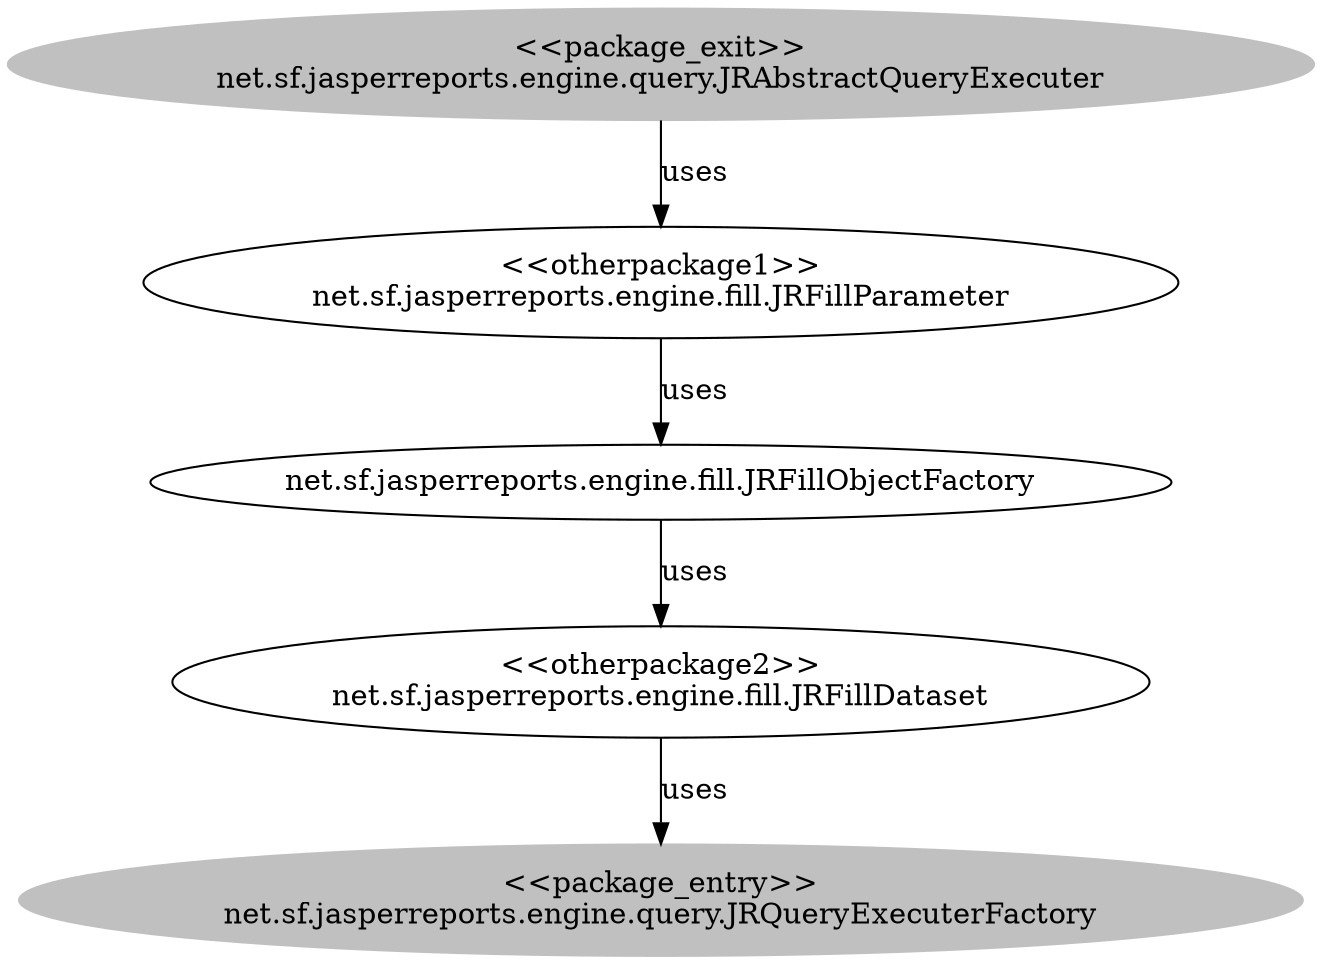 digraph cd {
	net_sf_jasperreports_engine_query_JRAbstractQueryExecuter [label="<<package_exit>>
net.sf.jasperreports.engine.query.JRAbstractQueryExecuter",style=filled,color="grey"];
	net_sf_jasperreports_engine_query_JRQueryExecuterFactory [label="<<package_entry>>
net.sf.jasperreports.engine.query.JRQueryExecuterFactory",style=filled,color="grey"];
	net_sf_jasperreports_engine_fill_JRFillParameter [label="<<otherpackage1>>
net.sf.jasperreports.engine.fill.JRFillParameter"];
	net_sf_jasperreports_engine_fill_JRFillDataset [label="<<otherpackage2>>
net.sf.jasperreports.engine.fill.JRFillDataset"];
	net_sf_jasperreports_engine_fill_JRFillObjectFactory [label="net.sf.jasperreports.engine.fill.JRFillObjectFactory"];
	net_sf_jasperreports_engine_query_JRAbstractQueryExecuter -> net_sf_jasperreports_engine_fill_JRFillParameter [label=uses];
	net_sf_jasperreports_engine_fill_JRFillDataset -> net_sf_jasperreports_engine_query_JRQueryExecuterFactory [label=uses];
	net_sf_jasperreports_engine_fill_JRFillParameter -> net_sf_jasperreports_engine_fill_JRFillObjectFactory [label=uses];
	net_sf_jasperreports_engine_fill_JRFillObjectFactory -> net_sf_jasperreports_engine_fill_JRFillDataset [label=uses];
}
